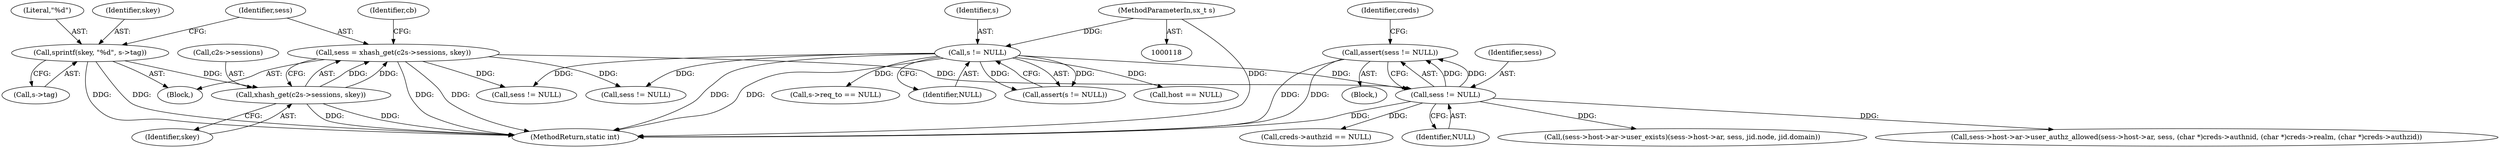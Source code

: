 digraph "0_jabberd2_8416ae54ecefa670534f27a31db71d048b9c7f16@API" {
"1000428" [label="(Call,assert(sess != NULL))"];
"1000429" [label="(Call,sess != NULL)"];
"1000158" [label="(Call,sess = xhash_get(c2s->sessions, skey))"];
"1000160" [label="(Call,xhash_get(c2s->sessions, skey))"];
"1000152" [label="(Call,sprintf(skey, \"%d\", s->tag))"];
"1000149" [label="(Call,s != NULL)"];
"1000122" [label="(MethodParameterIn,sx_t s)"];
"1000170" [label="(Call,s->req_to == NULL)"];
"1000151" [label="(Identifier,NULL)"];
"1000155" [label="(Call,s->tag)"];
"1000158" [label="(Call,sess = xhash_get(c2s->sessions, skey))"];
"1000439" [label="(Call,creds->authzid == NULL)"];
"1000540" [label="(Call,(sess->host->ar->user_exists)(sess->host->ar, sess, jid.node, jid.domain))"];
"1000148" [label="(Call,assert(s != NULL))"];
"1000159" [label="(Identifier,sess)"];
"1000124" [label="(Block,)"];
"1000634" [label="(Call,host == NULL)"];
"1000503" [label="(Call,sess->host->ar->user_authz_allowed(sess->host->ar, sess, (char *)creds->authnid, (char *)creds->realm, (char *)creds->authzid))"];
"1000152" [label="(Call,sprintf(skey, \"%d\", s->tag))"];
"1000154" [label="(Literal,\"%d\")"];
"1000166" [label="(Identifier,cb)"];
"1000429" [label="(Call,sess != NULL)"];
"1000308" [label="(Call,sess != NULL)"];
"1000164" [label="(Identifier,skey)"];
"1000161" [label="(Call,c2s->sessions)"];
"1000428" [label="(Call,assert(sess != NULL))"];
"1000150" [label="(Identifier,s)"];
"1000122" [label="(MethodParameterIn,sx_t s)"];
"1000431" [label="(Identifier,NULL)"];
"1000167" [label="(Block,)"];
"1000433" [label="(Identifier,creds)"];
"1000160" [label="(Call,xhash_get(c2s->sessions, skey))"];
"1000153" [label="(Identifier,skey)"];
"1000149" [label="(Call,s != NULL)"];
"1000766" [label="(MethodReturn,static int)"];
"1000244" [label="(Call,sess != NULL)"];
"1000430" [label="(Identifier,sess)"];
"1000428" -> "1000167"  [label="AST: "];
"1000428" -> "1000429"  [label="CFG: "];
"1000429" -> "1000428"  [label="AST: "];
"1000433" -> "1000428"  [label="CFG: "];
"1000428" -> "1000766"  [label="DDG: "];
"1000428" -> "1000766"  [label="DDG: "];
"1000429" -> "1000428"  [label="DDG: "];
"1000429" -> "1000428"  [label="DDG: "];
"1000429" -> "1000431"  [label="CFG: "];
"1000430" -> "1000429"  [label="AST: "];
"1000431" -> "1000429"  [label="AST: "];
"1000429" -> "1000766"  [label="DDG: "];
"1000158" -> "1000429"  [label="DDG: "];
"1000149" -> "1000429"  [label="DDG: "];
"1000429" -> "1000439"  [label="DDG: "];
"1000429" -> "1000503"  [label="DDG: "];
"1000429" -> "1000540"  [label="DDG: "];
"1000158" -> "1000124"  [label="AST: "];
"1000158" -> "1000160"  [label="CFG: "];
"1000159" -> "1000158"  [label="AST: "];
"1000160" -> "1000158"  [label="AST: "];
"1000166" -> "1000158"  [label="CFG: "];
"1000158" -> "1000766"  [label="DDG: "];
"1000158" -> "1000766"  [label="DDG: "];
"1000160" -> "1000158"  [label="DDG: "];
"1000160" -> "1000158"  [label="DDG: "];
"1000158" -> "1000244"  [label="DDG: "];
"1000158" -> "1000308"  [label="DDG: "];
"1000160" -> "1000164"  [label="CFG: "];
"1000161" -> "1000160"  [label="AST: "];
"1000164" -> "1000160"  [label="AST: "];
"1000160" -> "1000766"  [label="DDG: "];
"1000160" -> "1000766"  [label="DDG: "];
"1000152" -> "1000160"  [label="DDG: "];
"1000152" -> "1000124"  [label="AST: "];
"1000152" -> "1000155"  [label="CFG: "];
"1000153" -> "1000152"  [label="AST: "];
"1000154" -> "1000152"  [label="AST: "];
"1000155" -> "1000152"  [label="AST: "];
"1000159" -> "1000152"  [label="CFG: "];
"1000152" -> "1000766"  [label="DDG: "];
"1000152" -> "1000766"  [label="DDG: "];
"1000149" -> "1000148"  [label="AST: "];
"1000149" -> "1000151"  [label="CFG: "];
"1000150" -> "1000149"  [label="AST: "];
"1000151" -> "1000149"  [label="AST: "];
"1000148" -> "1000149"  [label="CFG: "];
"1000149" -> "1000766"  [label="DDG: "];
"1000149" -> "1000766"  [label="DDG: "];
"1000149" -> "1000148"  [label="DDG: "];
"1000149" -> "1000148"  [label="DDG: "];
"1000122" -> "1000149"  [label="DDG: "];
"1000149" -> "1000170"  [label="DDG: "];
"1000149" -> "1000244"  [label="DDG: "];
"1000149" -> "1000308"  [label="DDG: "];
"1000149" -> "1000634"  [label="DDG: "];
"1000122" -> "1000118"  [label="AST: "];
"1000122" -> "1000766"  [label="DDG: "];
}
